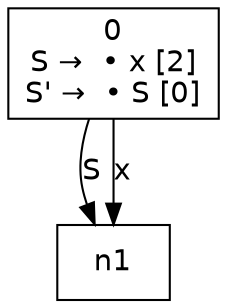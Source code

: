 digraph d{
node [fontname=Helvetica,shape=box];
edge [fontname=Helvetica];
n0 [label=<0<br />S →  • x [2]<br />S' →  • S [0]>];
n0 -> n1 [label="S"];
n0 -> n1 [label="x"];
}
